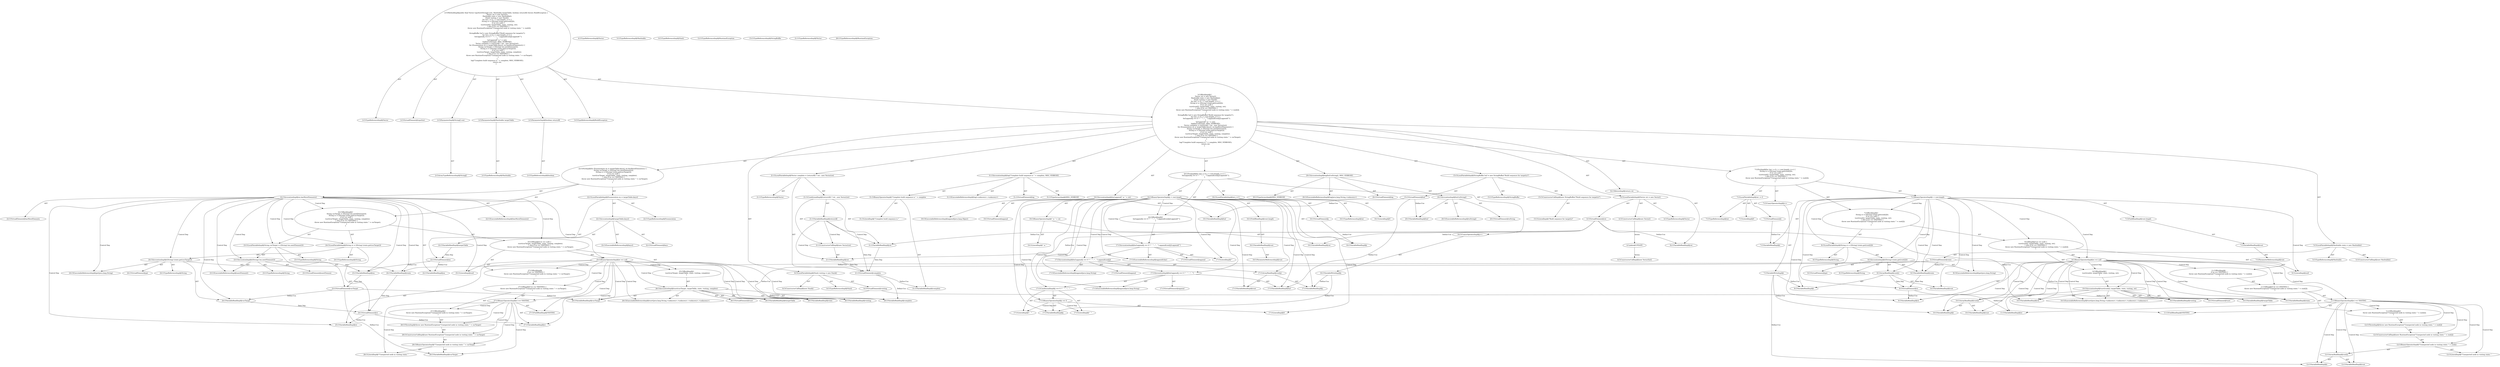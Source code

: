 digraph "topoSort#?,String[],Hashtable,boolean" {
0 [label="2:CtTypeReferenceImpl@Vector" shape=ellipse]
1 [label="2:CtVirtualElement@topoSort" shape=ellipse]
2 [label="2:CtParameterImpl@String[] root" shape=ellipse]
3 [label="2:CtArrayTypeReferenceImpl@String[]" shape=ellipse]
4 [label="2:CtParameterImpl@Hashtable targetTable" shape=ellipse]
5 [label="2:CtTypeReferenceImpl@Hashtable" shape=ellipse]
6 [label="2:CtParameterImpl@boolean returnAll" shape=ellipse]
7 [label="2:CtTypeReferenceImpl@boolean" shape=ellipse]
8 [label="3:CtTypeReferenceImpl@BuildException" shape=ellipse]
9 [label="4:CtTypeReferenceImpl@Vector" shape=ellipse]
10 [label="4:CtTypeReferenceImpl@Vector" shape=ellipse]
11 [label="4:CtConstructorCallImpl@new Vector()" shape=ellipse]
12 [label="4:CtVirtualElement@ret" shape=ellipse]
13 [label="4:CtLocalVariableImpl@Vector ret = new Vector()" shape=ellipse]
14 [label="5:CtTypeReferenceImpl@Hashtable" shape=ellipse]
15 [label="5:CtTypeReferenceImpl@Hashtable" shape=ellipse]
16 [label="5:CtConstructorCallImpl@new Hashtable()" shape=ellipse]
17 [label="5:CtVirtualElement@state" shape=ellipse]
18 [label="5:CtLocalVariableImpl@Hashtable state = new Hashtable()" shape=ellipse]
19 [label="6:CtTypeReferenceImpl@Stack" shape=ellipse]
20 [label="6:CtTypeReferenceImpl@Stack" shape=ellipse]
21 [label="6:CtConstructorCallImpl@new Stack()" shape=ellipse]
22 [label="6:CtVirtualElement@visiting" shape=ellipse]
23 [label="6:CtLocalVariableImpl@Stack visiting = new Stack()" shape=ellipse]
24 [label="7:CtTypeReferenceImpl@int" shape=ellipse]
25 [label="7:CtLiteralImpl@0" shape=ellipse]
26 [label="7:CtVirtualElement@i" shape=ellipse]
27 [label="7:CtLocalVariableImpl@int i = 0" shape=ellipse]
28 [label="7:CtVariableReadImpl@i" shape=ellipse]
29 [label="7:CtVariableReadImpl@root" shape=ellipse]
30 [label="7:CtParameterReferenceImpl@root" shape=ellipse]
31 [label="7:CtFieldReadImpl@root.length" shape=ellipse]
32 [label="7:CtBinaryOperatorImpl@i < root.length" shape=ellipse]
33 [label="7:CtVariableWriteImpl@i" shape=ellipse]
34 [label="7:CtUnaryOperatorImpl@i++" shape=ellipse]
35 [label="8:CtTypeReferenceImpl@String" shape=ellipse]
36 [label="8:CtExecutableReferenceImpl@get(java.lang.String)" shape=ellipse]
37 [label="8:CtVirtualElement@get" shape=ellipse]
38 [label="8:CtVariableReadImpl@state" shape=ellipse]
39 [label="8:CtVariableReadImpl@root" shape=ellipse]
40 [label="8:CtVariableReadImpl@i" shape=ellipse]
41 [label="8:CtArrayReadImpl@root[i]" shape=ellipse]
42 [label="8:CtInvocationImpl@((String) (state.get(root[i])))" shape=ellipse]
43 [label="8:CtTypeReferenceImpl@String" shape=ellipse]
44 [label="8:CtVirtualElement@st" shape=ellipse]
45 [label="8:CtLocalVariableImpl@String st = ((String) (state.get(root[i])))" shape=ellipse]
46 [label="9:CtVariableReadImpl@st" shape=ellipse]
47 [label="9:CtLiteralImpl@null" shape=ellipse]
48 [label="9:CtBinaryOperatorImpl@st == null" shape=ellipse]
49 [label="10:CtExecutableReferenceImpl@tsort(java.lang.String,<unknown>,<unknown>,<unknown>,<unknown>)" shape=ellipse]
50 [label="10:CtVirtualElement@tsort" shape=ellipse]
51 [label="10:CtVariableReadImpl@root" shape=ellipse]
52 [label="10:CtVariableReadImpl@i" shape=ellipse]
53 [label="10:CtArrayReadImpl@root[i]" shape=ellipse]
54 [label="10:CtVariableReadImpl@targetTable" shape=ellipse]
55 [label="10:CtVariableReadImpl@state" shape=ellipse]
56 [label="10:CtVariableReadImpl@visiting" shape=ellipse]
57 [label="10:CtVariableReadImpl@ret" shape=ellipse]
58 [label="10:CtInvocationImpl@tsort(root[i], targetTable, state, visiting, ret)" shape=ellipse]
59 [label="9:CtBlockImpl@\{
    tsort(root[i], targetTable, state, visiting, ret);
\}" shape=ellipse]
60 [label="11:CtVariableReadImpl@st" shape=ellipse]
61 [label="11:CtFieldReadImpl@VISITING" shape=ellipse]
62 [label="11:CtBinaryOperatorImpl@st == VISITING" shape=ellipse]
63 [label="12:CtTypeReferenceImpl@RuntimeException" shape=ellipse]
64 [label="12:CtLiteralImpl@\"Unexpected node in visiting state: \"" shape=ellipse]
65 [label="12:CtVariableReadImpl@root" shape=ellipse]
66 [label="12:CtVariableReadImpl@i" shape=ellipse]
67 [label="12:CtArrayReadImpl@root[i]" shape=ellipse]
68 [label="12:CtBinaryOperatorImpl@\"Unexpected node in visiting state: \" + root[i]" shape=ellipse]
69 [label="12:CtConstructorCallImpl@new RuntimeException(\"Unexpected node in visiting state: \" + root[i])" shape=ellipse]
70 [label="12:CtThrowImpl@throw new RuntimeException(\"Unexpected node in visiting state: \" + root[i])" shape=ellipse]
71 [label="11:CtBlockImpl@\{
    throw new RuntimeException(\"Unexpected node in visiting state: \" + root[i]);
\}" shape=ellipse]
72 [label="11:CtIfImpl@if (st == VISITING) \{
    throw new RuntimeException(\"Unexpected node in visiting state: \" + root[i]);
\}" shape=ellipse]
73 [label="11:CtBlockImpl@
    if (st == VISITING) \{
        throw new RuntimeException(\"Unexpected node in visiting state: \" + root[i]);
    \}
" shape=ellipse]
74 [label="9:CtIfImpl@if (st == null) \{
    tsort(root[i], targetTable, state, visiting, ret);
\} else if (st == VISITING) \{
    throw new RuntimeException(\"Unexpected node in visiting state: \" + root[i]);
\}" shape=ellipse]
75 [label="7:CtBlockImpl@\{
    String st = ((String) (state.get(root[i])));
    if (st == null) \{
        tsort(root[i], targetTable, state, visiting, ret);
    \} else if (st == VISITING) \{
        throw new RuntimeException(\"Unexpected node in visiting state: \" + root[i]);
    \}
\}" shape=ellipse]
76 [label="7:CtForImpl@for (int i = 0; i < root.length; i++) \{
    String st = ((String) (state.get(root[i])));
    if (st == null) \{
        tsort(root[i], targetTable, state, visiting, ret);
    \} else if (st == VISITING) \{
        throw new RuntimeException(\"Unexpected node in visiting state: \" + root[i]);
    \}
\}" shape=ellipse]
77 [label="15:CtTypeReferenceImpl@StringBuffer" shape=ellipse]
78 [label="15:CtTypeReferenceImpl@StringBuffer" shape=ellipse]
79 [label="15:CtLiteralImpl@\"Build sequence for target(s)\"" shape=ellipse]
80 [label="15:CtConstructorCallImpl@new StringBuffer(\"Build sequence for target(s)\")" shape=ellipse]
81 [label="15:CtVirtualElement@buf" shape=ellipse]
82 [label="15:CtLocalVariableImpl@StringBuffer buf = new StringBuffer(\"Build sequence for target(s)\")" shape=ellipse]
83 [label="16:CtTypeReferenceImpl@int" shape=ellipse]
84 [label="16:CtLiteralImpl@0" shape=ellipse]
85 [label="16:CtVirtualElement@j" shape=ellipse]
86 [label="16:CtLocalVariableImpl@int j = 0" shape=ellipse]
87 [label="16:CtVariableReadImpl@j" shape=ellipse]
88 [label="16:CtVariableReadImpl@root" shape=ellipse]
89 [label="16:CtParameterReferenceImpl@root" shape=ellipse]
90 [label="16:CtFieldReadImpl@root.length" shape=ellipse]
91 [label="16:CtBinaryOperatorImpl@j < root.length" shape=ellipse]
92 [label="16:CtVariableWriteImpl@j" shape=ellipse]
93 [label="16:CtUnaryOperatorImpl@j++" shape=ellipse]
94 [label="17:CtExecutableReferenceImpl@append(char)" shape=ellipse]
95 [label="17:CtVirtualElement@append" shape=ellipse]
96 [label="17:CtExecutableReferenceImpl@append(java.lang.String)" shape=ellipse]
97 [label="17:CtVirtualElement@append" shape=ellipse]
98 [label="17:CtExecutableReferenceImpl@append(java.lang.String)" shape=ellipse]
99 [label="17:CtVirtualElement@append" shape=ellipse]
100 [label="17:CtVariableReadImpl@buf" shape=ellipse]
101 [label="17:CtVariableReadImpl@j" shape=ellipse]
102 [label="17:CtLiteralImpl@0" shape=ellipse]
103 [label="17:CtBinaryOperatorImpl@j == 0" shape=ellipse]
104 [label="17:CtLiteralImpl@\" `\"" shape=ellipse]
105 [label="17:CtLiteralImpl@\", `\"" shape=ellipse]
106 [label="17:CtConditionalImpl@j == 0 ? \" `\" : \", `\"" shape=ellipse]
107 [label="17:CtInvocationImpl@buf.append(j == 0 ? \" `\" : \", `\")" shape=ellipse]
108 [label="17:CtVariableReadImpl@root" shape=ellipse]
109 [label="17:CtVariableReadImpl@j" shape=ellipse]
110 [label="17:CtArrayReadImpl@root[j]" shape=ellipse]
111 [label="17:CtInvocationImpl@buf.append(j == 0 ? \" `\" : \", `\").append(root[j])" shape=ellipse]
112 [label="17:CtLiteralImpl@'\''" shape=ellipse]
113 [label="17:CtInvocationImpl@buf.append(j == 0 ? \" `\" : \", `\").append(root[j]).append('\'')" shape=ellipse]
114 [label="16:CtBlockImpl@\{
    buf.append(j == 0 ? \" `\" : \", `\").append(root[j]).append('\'');
\}" shape=ellipse]
115 [label="16:CtForImpl@for (int j = 0; j < root.length; j++) \{
    buf.append(j == 0 ? \" `\" : \", `\").append(root[j]).append('\'');
\}" shape=ellipse]
116 [label="19:CtExecutableReferenceImpl@append(java.lang.Object)" shape=ellipse]
117 [label="19:CtVirtualElement@append" shape=ellipse]
118 [label="19:CtVariableReadImpl@buf" shape=ellipse]
119 [label="19:CtLiteralImpl@\" is \"" shape=ellipse]
120 [label="19:CtVariableReadImpl@ret" shape=ellipse]
121 [label="19:CtBinaryOperatorImpl@\" is \" + ret" shape=ellipse]
122 [label="19:CtInvocationImpl@buf.append(\" is \" + ret)" shape=ellipse]
123 [label="20:CtExecutableReferenceImpl@log(java.lang.String,<unknown>)" shape=ellipse]
124 [label="20:CtVirtualElement@log" shape=ellipse]
125 [label="20:CtExecutableReferenceImpl@toString()" shape=ellipse]
126 [label="20:CtVirtualElement@toString" shape=ellipse]
127 [label="20:CtVariableReadImpl@buf" shape=ellipse]
128 [label="20:CtInvocationImpl@buf.toString()" shape=ellipse]
129 [label="20:CtTypeAccessImpl@MSG_VERBOSE" shape=ellipse]
130 [label="20:CtInvocationImpl@log(buf.toString(), MSG_VERBOSE)" shape=ellipse]
131 [label="21:CtTypeReferenceImpl@Vector" shape=ellipse]
132 [label="21:CtVariableReadImpl@returnAll" shape=ellipse]
133 [label="21:CtVariableReadImpl@ret" shape=ellipse]
134 [label="21:CtTypeReferenceImpl@Vector" shape=ellipse]
135 [label="21:CtVariableReadImpl@ret" shape=ellipse]
136 [label="21:CtConstructorCallImpl@new Vector(ret)" shape=ellipse]
137 [label="21:CtConditionalImpl@(returnAll) ? ret : new Vector(ret)" shape=ellipse]
138 [label="21:CtVirtualElement@complete" shape=ellipse]
139 [label="21:CtLocalVariableImpl@Vector complete = (returnAll) ? ret : new Vector(ret)" shape=ellipse]
140 [label="22:CtTypeReferenceImpl@Enumeration" shape=ellipse]
141 [label="22:CtExecutableReferenceImpl@keys()" shape=ellipse]
142 [label="22:CtVirtualElement@keys" shape=ellipse]
143 [label="22:CtVariableReadImpl@targetTable" shape=ellipse]
144 [label="22:CtInvocationImpl@targetTable.keys()" shape=ellipse]
145 [label="22:CtVirtualElement@en" shape=ellipse]
146 [label="22:CtLocalVariableImpl@Enumeration en = targetTable.keys()" shape=ellipse]
147 [label="22:CtExecutableReferenceImpl@hasMoreElements()" shape=ellipse]
148 [label="22:CtVirtualElement@hasMoreElements" shape=ellipse]
149 [label="22:CtVariableReadImpl@en" shape=ellipse]
150 [label="22:CtInvocationImpl@en.hasMoreElements()" shape=ellipse]
151 [label="23:CtTypeReferenceImpl@String" shape=ellipse]
152 [label="23:CtExecutableReferenceImpl@nextElement()" shape=ellipse]
153 [label="23:CtVirtualElement@nextElement" shape=ellipse]
154 [label="23:CtVariableReadImpl@en" shape=ellipse]
155 [label="23:CtInvocationImpl@((String) (en.nextElement()))" shape=ellipse]
156 [label="23:CtTypeReferenceImpl@String" shape=ellipse]
157 [label="23:CtVirtualElement@curTarget" shape=ellipse]
158 [label="23:CtLocalVariableImpl@String curTarget = ((String) (en.nextElement()))" shape=ellipse]
159 [label="24:CtTypeReferenceImpl@String" shape=ellipse]
160 [label="24:CtExecutableReferenceImpl@get(java.lang.String)" shape=ellipse]
161 [label="24:CtVirtualElement@get" shape=ellipse]
162 [label="24:CtVariableReadImpl@state" shape=ellipse]
163 [label="24:CtVariableReadImpl@curTarget" shape=ellipse]
164 [label="24:CtInvocationImpl@((String) (state.get(curTarget)))" shape=ellipse]
165 [label="24:CtTypeReferenceImpl@String" shape=ellipse]
166 [label="24:CtVirtualElement@st" shape=ellipse]
167 [label="24:CtLocalVariableImpl@String st = ((String) (state.get(curTarget)))" shape=ellipse]
168 [label="25:CtVariableReadImpl@st" shape=ellipse]
169 [label="25:CtLiteralImpl@null" shape=ellipse]
170 [label="25:CtBinaryOperatorImpl@st == null" shape=ellipse]
171 [label="26:CtExecutableReferenceImpl@tsort(java.lang.String,<unknown>,<unknown>,<unknown>,<unknown>)" shape=ellipse]
172 [label="26:CtVirtualElement@tsort" shape=ellipse]
173 [label="26:CtVariableReadImpl@curTarget" shape=ellipse]
174 [label="26:CtVariableReadImpl@targetTable" shape=ellipse]
175 [label="26:CtVariableReadImpl@state" shape=ellipse]
176 [label="26:CtVariableReadImpl@visiting" shape=ellipse]
177 [label="26:CtVariableReadImpl@complete" shape=ellipse]
178 [label="26:CtInvocationImpl@tsort(curTarget, targetTable, state, visiting, complete)" shape=ellipse]
179 [label="25:CtBlockImpl@\{
    tsort(curTarget, targetTable, state, visiting, complete);
\}" shape=ellipse]
180 [label="27:CtVariableReadImpl@st" shape=ellipse]
181 [label="27:CtFieldReadImpl@VISITING" shape=ellipse]
182 [label="27:CtBinaryOperatorImpl@st == VISITING" shape=ellipse]
183 [label="28:CtTypeReferenceImpl@RuntimeException" shape=ellipse]
184 [label="28:CtLiteralImpl@\"Unexpected node in visiting state: \"" shape=ellipse]
185 [label="28:CtVariableReadImpl@curTarget" shape=ellipse]
186 [label="28:CtBinaryOperatorImpl@\"Unexpected node in visiting state: \" + curTarget" shape=ellipse]
187 [label="28:CtConstructorCallImpl@new RuntimeException(\"Unexpected node in visiting state: \" + curTarget)" shape=ellipse]
188 [label="28:CtThrowImpl@throw new RuntimeException(\"Unexpected node in visiting state: \" + curTarget)" shape=ellipse]
189 [label="27:CtBlockImpl@\{
    throw new RuntimeException(\"Unexpected node in visiting state: \" + curTarget);
\}" shape=ellipse]
190 [label="27:CtIfImpl@if (st == VISITING) \{
    throw new RuntimeException(\"Unexpected node in visiting state: \" + curTarget);
\}" shape=ellipse]
191 [label="27:CtBlockImpl@
    if (st == VISITING) \{
        throw new RuntimeException(\"Unexpected node in visiting state: \" + curTarget);
    \}
" shape=ellipse]
192 [label="25:CtIfImpl@if (st == null) \{
    tsort(curTarget, targetTable, state, visiting, complete);
\} else if (st == VISITING) \{
    throw new RuntimeException(\"Unexpected node in visiting state: \" + curTarget);
\}" shape=ellipse]
193 [label="22:CtBlockImpl@\{
    String curTarget = ((String) (en.nextElement()));
    String st = ((String) (state.get(curTarget)));
    if (st == null) \{
        tsort(curTarget, targetTable, state, visiting, complete);
    \} else if (st == VISITING) \{
        throw new RuntimeException(\"Unexpected node in visiting state: \" + curTarget);
    \}
\}" shape=ellipse]
194 [label="22:CtForImpl@for (Enumeration en = targetTable.keys(); en.hasMoreElements();) \{
    String curTarget = ((String) (en.nextElement()));
    String st = ((String) (state.get(curTarget)));
    if (st == null) \{
        tsort(curTarget, targetTable, state, visiting, complete);
    \} else if (st == VISITING) \{
        throw new RuntimeException(\"Unexpected node in visiting state: \" + curTarget);
    \}
\}" shape=ellipse]
195 [label="31:CtExecutableReferenceImpl@log(<unknown>,<unknown>)" shape=ellipse]
196 [label="31:CtVirtualElement@log" shape=ellipse]
197 [label="31:CtLiteralImpl@\"Complete build sequence is \"" shape=ellipse]
198 [label="31:CtVariableReadImpl@complete" shape=ellipse]
199 [label="31:CtBinaryOperatorImpl@\"Complete build sequence is \" + complete" shape=ellipse]
200 [label="31:CtTypeAccessImpl@MSG_VERBOSE" shape=ellipse]
201 [label="31:CtInvocationImpl@log(\"Complete build sequence is \" + complete, MSG_VERBOSE)" shape=ellipse]
202 [label="32:CtVariableReadImpl@ret" shape=ellipse]
203 [label="32:CtReturnImpl@return ret" shape=ellipse]
204 [label="3:CtBlockImpl@\{
    Vector ret = new Vector();
    Hashtable state = new Hashtable();
    Stack visiting = new Stack();
    for (int i = 0; i < root.length; i++) \{
        String st = ((String) (state.get(root[i])));
        if (st == null) \{
            tsort(root[i], targetTable, state, visiting, ret);
        \} else if (st == VISITING) \{
            throw new RuntimeException(\"Unexpected node in visiting state: \" + root[i]);
        \}
    \}
    StringBuffer buf = new StringBuffer(\"Build sequence for target(s)\");
    for (int j = 0; j < root.length; j++) \{
        buf.append(j == 0 ? \" `\" : \", `\").append(root[j]).append('\'');
    \}
    buf.append(\" is \" + ret);
    log(buf.toString(), MSG_VERBOSE);
    Vector complete = (returnAll) ? ret : new Vector(ret);
    for (Enumeration en = targetTable.keys(); en.hasMoreElements();) \{
        String curTarget = ((String) (en.nextElement()));
        String st = ((String) (state.get(curTarget)));
        if (st == null) \{
            tsort(curTarget, targetTable, state, visiting, complete);
        \} else if (st == VISITING) \{
            throw new RuntimeException(\"Unexpected node in visiting state: \" + curTarget);
        \}
    \}
    log(\"Complete build sequence is \" + complete, MSG_VERBOSE);
    return ret;
\}" shape=ellipse]
205 [label="2:CtMethodImpl@public final Vector topoSort(String[] root, Hashtable targetTable, boolean returnAll) throws BuildException \{
    Vector ret = new Vector();
    Hashtable state = new Hashtable();
    Stack visiting = new Stack();
    for (int i = 0; i < root.length; i++) \{
        String st = ((String) (state.get(root[i])));
        if (st == null) \{
            tsort(root[i], targetTable, state, visiting, ret);
        \} else if (st == VISITING) \{
            throw new RuntimeException(\"Unexpected node in visiting state: \" + root[i]);
        \}
    \}
    StringBuffer buf = new StringBuffer(\"Build sequence for target(s)\");
    for (int j = 0; j < root.length; j++) \{
        buf.append(j == 0 ? \" `\" : \", `\").append(root[j]).append('\'');
    \}
    buf.append(\" is \" + ret);
    log(buf.toString(), MSG_VERBOSE);
    Vector complete = (returnAll) ? ret : new Vector(ret);
    for (Enumeration en = targetTable.keys(); en.hasMoreElements();) \{
        String curTarget = ((String) (en.nextElement()));
        String st = ((String) (state.get(curTarget)));
        if (st == null) \{
            tsort(curTarget, targetTable, state, visiting, complete);
        \} else if (st == VISITING) \{
            throw new RuntimeException(\"Unexpected node in visiting state: \" + curTarget);
        \}
    \}
    log(\"Complete build sequence is \" + complete, MSG_VERBOSE);
    return ret;
\}" shape=ellipse]
206 [label="4:Update@UPDATE" shape=ellipse]
207 [label="4:CtConstructorCallImpl@new VectorSet()" shape=ellipse]
2 -> 3 [label="AST"];
4 -> 5 [label="AST"];
6 -> 7 [label="AST"];
11 -> 206 [label="Action"];
12 -> 57 [label="Define-Use"];
12 -> 120 [label="Define-Use"];
12 -> 133 [label="Define-Use"];
12 -> 135 [label="Define-Use"];
12 -> 202 [label="Define-Use"];
13 -> 12 [label="AST"];
13 -> 9 [label="AST"];
13 -> 11 [label="AST"];
17 -> 38 [label="Define-Use"];
17 -> 55 [label="Define-Use"];
17 -> 162 [label="Define-Use"];
17 -> 175 [label="Define-Use"];
18 -> 17 [label="AST"];
18 -> 14 [label="AST"];
18 -> 16 [label="AST"];
22 -> 56 [label="Define-Use"];
22 -> 176 [label="Define-Use"];
23 -> 22 [label="AST"];
23 -> 19 [label="AST"];
23 -> 21 [label="AST"];
26 -> 28 [label="Define-Use"];
27 -> 26 [label="AST"];
27 -> 24 [label="AST"];
27 -> 25 [label="AST"];
29 -> 30 [label="AST"];
31 -> 29 [label="AST"];
32 -> 28 [label="AST"];
32 -> 31 [label="AST"];
32 -> 75 [label="Control Dep"];
32 -> 45 [label="Control Dep"];
32 -> 42 [label="Control Dep"];
32 -> 36 [label="Control Dep"];
32 -> 38 [label="Control Dep"];
32 -> 41 [label="Control Dep"];
32 -> 39 [label="Control Dep"];
32 -> 40 [label="Control Dep"];
32 -> 74 [label="Control Dep"];
32 -> 48 [label="Control Dep"];
32 -> 46 [label="Control Dep"];
32 -> 47 [label="Control Dep"];
33 -> 40 [label="Define-Use"];
33 -> 52 [label="Define-Use"];
33 -> 66 [label="Define-Use"];
34 -> 33 [label="AST"];
38 -> 44 [label="Data Dep"];
41 -> 39 [label="AST"];
41 -> 40 [label="AST"];
41 -> 44 [label="Data Dep"];
42 -> 37 [label="AST"];
42 -> 43 [label="AST"];
42 -> 38 [label="AST"];
42 -> 36 [label="AST"];
42 -> 41 [label="AST"];
44 -> 46 [label="Define-Use"];
44 -> 60 [label="Define-Use"];
45 -> 44 [label="AST"];
45 -> 35 [label="AST"];
45 -> 42 [label="AST"];
48 -> 46 [label="AST"];
48 -> 47 [label="AST"];
48 -> 59 [label="Control Dep"];
48 -> 58 [label="Control Dep"];
48 -> 49 [label="Control Dep"];
48 -> 53 [label="Control Dep"];
48 -> 51 [label="Control Dep"];
48 -> 52 [label="Control Dep"];
48 -> 54 [label="Control Dep"];
48 -> 55 [label="Control Dep"];
48 -> 56 [label="Control Dep"];
48 -> 57 [label="Control Dep"];
48 -> 73 [label="Control Dep"];
48 -> 72 [label="Control Dep"];
48 -> 62 [label="Control Dep"];
48 -> 60 [label="Control Dep"];
48 -> 61 [label="Control Dep"];
53 -> 51 [label="AST"];
53 -> 52 [label="AST"];
58 -> 50 [label="AST"];
58 -> 49 [label="AST"];
58 -> 53 [label="AST"];
58 -> 54 [label="AST"];
58 -> 55 [label="AST"];
58 -> 56 [label="AST"];
58 -> 57 [label="AST"];
59 -> 58 [label="AST"];
62 -> 60 [label="AST"];
62 -> 61 [label="AST"];
62 -> 71 [label="Control Dep"];
62 -> 70 [label="Control Dep"];
62 -> 69 [label="Control Dep"];
62 -> 68 [label="Control Dep"];
62 -> 64 [label="Control Dep"];
62 -> 67 [label="Control Dep"];
62 -> 65 [label="Control Dep"];
62 -> 66 [label="Control Dep"];
67 -> 65 [label="AST"];
67 -> 66 [label="AST"];
68 -> 64 [label="AST"];
68 -> 67 [label="AST"];
69 -> 68 [label="AST"];
70 -> 69 [label="AST"];
71 -> 70 [label="AST"];
72 -> 62 [label="AST"];
72 -> 71 [label="AST"];
73 -> 72 [label="AST"];
74 -> 48 [label="AST"];
74 -> 59 [label="AST"];
74 -> 73 [label="AST"];
75 -> 45 [label="AST"];
75 -> 74 [label="AST"];
76 -> 27 [label="AST"];
76 -> 32 [label="AST"];
76 -> 34 [label="AST"];
76 -> 75 [label="AST"];
80 -> 79 [label="AST"];
81 -> 100 [label="Define-Use"];
81 -> 118 [label="Define-Use"];
81 -> 127 [label="Define-Use"];
82 -> 81 [label="AST"];
82 -> 77 [label="AST"];
82 -> 80 [label="AST"];
85 -> 87 [label="Define-Use"];
86 -> 85 [label="AST"];
86 -> 83 [label="AST"];
86 -> 84 [label="AST"];
88 -> 89 [label="AST"];
90 -> 88 [label="AST"];
91 -> 87 [label="AST"];
91 -> 90 [label="AST"];
91 -> 114 [label="Control Dep"];
91 -> 113 [label="Control Dep"];
91 -> 94 [label="Control Dep"];
91 -> 111 [label="Control Dep"];
91 -> 96 [label="Control Dep"];
91 -> 107 [label="Control Dep"];
91 -> 98 [label="Control Dep"];
91 -> 100 [label="Control Dep"];
91 -> 106 [label="Control Dep"];
91 -> 103 [label="Control Dep"];
91 -> 101 [label="Control Dep"];
91 -> 102 [label="Control Dep"];
91 -> 110 [label="Control Dep"];
91 -> 108 [label="Control Dep"];
91 -> 109 [label="Control Dep"];
91 -> 112 [label="Control Dep"];
92 -> 101 [label="Define-Use"];
92 -> 109 [label="Define-Use"];
93 -> 92 [label="AST"];
103 -> 101 [label="AST"];
103 -> 102 [label="AST"];
103 -> 104 [label="Control Dep"];
103 -> 105 [label="Control Dep"];
106 -> 103 [label="AST"];
106 -> 104 [label="AST"];
106 -> 105 [label="AST"];
107 -> 99 [label="AST"];
107 -> 100 [label="AST"];
107 -> 98 [label="AST"];
107 -> 106 [label="AST"];
110 -> 108 [label="AST"];
110 -> 109 [label="AST"];
111 -> 97 [label="AST"];
111 -> 107 [label="AST"];
111 -> 96 [label="AST"];
111 -> 110 [label="AST"];
113 -> 95 [label="AST"];
113 -> 111 [label="AST"];
113 -> 94 [label="AST"];
113 -> 112 [label="AST"];
114 -> 113 [label="AST"];
115 -> 86 [label="AST"];
115 -> 91 [label="AST"];
115 -> 93 [label="AST"];
115 -> 114 [label="AST"];
121 -> 119 [label="AST"];
121 -> 120 [label="AST"];
122 -> 117 [label="AST"];
122 -> 118 [label="AST"];
122 -> 116 [label="AST"];
122 -> 121 [label="AST"];
128 -> 126 [label="AST"];
128 -> 127 [label="AST"];
128 -> 125 [label="AST"];
130 -> 124 [label="AST"];
130 -> 123 [label="AST"];
130 -> 128 [label="AST"];
130 -> 129 [label="AST"];
132 -> 133 [label="Control Dep"];
132 -> 136 [label="Control Dep"];
132 -> 135 [label="Control Dep"];
132 -> 138 [label="Data Dep"];
133 -> 138 [label="Data Dep"];
135 -> 138 [label="Data Dep"];
136 -> 135 [label="AST"];
137 -> 132 [label="AST"];
137 -> 133 [label="AST"];
137 -> 136 [label="AST"];
138 -> 177 [label="Define-Use"];
138 -> 198 [label="Define-Use"];
139 -> 138 [label="AST"];
139 -> 131 [label="AST"];
139 -> 137 [label="AST"];
143 -> 145 [label="Data Dep"];
144 -> 142 [label="AST"];
144 -> 143 [label="AST"];
144 -> 141 [label="AST"];
145 -> 149 [label="Define-Use"];
145 -> 154 [label="Define-Use"];
146 -> 145 [label="AST"];
146 -> 140 [label="AST"];
146 -> 144 [label="AST"];
150 -> 148 [label="AST"];
150 -> 149 [label="AST"];
150 -> 147 [label="AST"];
150 -> 193 [label="Control Dep"];
150 -> 158 [label="Control Dep"];
150 -> 155 [label="Control Dep"];
150 -> 152 [label="Control Dep"];
150 -> 154 [label="Control Dep"];
150 -> 167 [label="Control Dep"];
150 -> 164 [label="Control Dep"];
150 -> 160 [label="Control Dep"];
150 -> 162 [label="Control Dep"];
150 -> 163 [label="Control Dep"];
150 -> 192 [label="Control Dep"];
150 -> 170 [label="Control Dep"];
150 -> 168 [label="Control Dep"];
150 -> 169 [label="Control Dep"];
154 -> 157 [label="Data Dep"];
155 -> 153 [label="AST"];
155 -> 156 [label="AST"];
155 -> 154 [label="AST"];
155 -> 152 [label="AST"];
157 -> 163 [label="Define-Use"];
157 -> 173 [label="Define-Use"];
157 -> 185 [label="Define-Use"];
158 -> 157 [label="AST"];
158 -> 151 [label="AST"];
158 -> 155 [label="AST"];
162 -> 166 [label="Data Dep"];
163 -> 166 [label="Data Dep"];
164 -> 161 [label="AST"];
164 -> 165 [label="AST"];
164 -> 162 [label="AST"];
164 -> 160 [label="AST"];
164 -> 163 [label="AST"];
166 -> 168 [label="Define-Use"];
166 -> 180 [label="Define-Use"];
167 -> 166 [label="AST"];
167 -> 159 [label="AST"];
167 -> 164 [label="AST"];
170 -> 168 [label="AST"];
170 -> 169 [label="AST"];
170 -> 179 [label="Control Dep"];
170 -> 178 [label="Control Dep"];
170 -> 171 [label="Control Dep"];
170 -> 173 [label="Control Dep"];
170 -> 174 [label="Control Dep"];
170 -> 175 [label="Control Dep"];
170 -> 176 [label="Control Dep"];
170 -> 177 [label="Control Dep"];
170 -> 191 [label="Control Dep"];
170 -> 190 [label="Control Dep"];
170 -> 182 [label="Control Dep"];
170 -> 180 [label="Control Dep"];
170 -> 181 [label="Control Dep"];
178 -> 172 [label="AST"];
178 -> 171 [label="AST"];
178 -> 173 [label="AST"];
178 -> 174 [label="AST"];
178 -> 175 [label="AST"];
178 -> 176 [label="AST"];
178 -> 177 [label="AST"];
179 -> 178 [label="AST"];
182 -> 180 [label="AST"];
182 -> 181 [label="AST"];
182 -> 189 [label="Control Dep"];
182 -> 188 [label="Control Dep"];
182 -> 187 [label="Control Dep"];
182 -> 186 [label="Control Dep"];
182 -> 184 [label="Control Dep"];
182 -> 185 [label="Control Dep"];
186 -> 184 [label="AST"];
186 -> 185 [label="AST"];
187 -> 186 [label="AST"];
188 -> 187 [label="AST"];
189 -> 188 [label="AST"];
190 -> 182 [label="AST"];
190 -> 189 [label="AST"];
191 -> 190 [label="AST"];
192 -> 170 [label="AST"];
192 -> 179 [label="AST"];
192 -> 191 [label="AST"];
193 -> 158 [label="AST"];
193 -> 167 [label="AST"];
193 -> 192 [label="AST"];
194 -> 146 [label="AST"];
194 -> 150 [label="AST"];
194 -> 193 [label="AST"];
199 -> 197 [label="AST"];
199 -> 198 [label="AST"];
201 -> 196 [label="AST"];
201 -> 195 [label="AST"];
201 -> 199 [label="AST"];
201 -> 200 [label="AST"];
203 -> 202 [label="AST"];
204 -> 13 [label="AST"];
204 -> 18 [label="AST"];
204 -> 23 [label="AST"];
204 -> 76 [label="AST"];
204 -> 82 [label="AST"];
204 -> 115 [label="AST"];
204 -> 122 [label="AST"];
204 -> 130 [label="AST"];
204 -> 139 [label="AST"];
204 -> 194 [label="AST"];
204 -> 201 [label="AST"];
204 -> 203 [label="AST"];
205 -> 1 [label="AST"];
205 -> 0 [label="AST"];
205 -> 2 [label="AST"];
205 -> 4 [label="AST"];
205 -> 6 [label="AST"];
205 -> 8 [label="AST"];
205 -> 204 [label="AST"];
206 -> 207 [label="Action"];
}